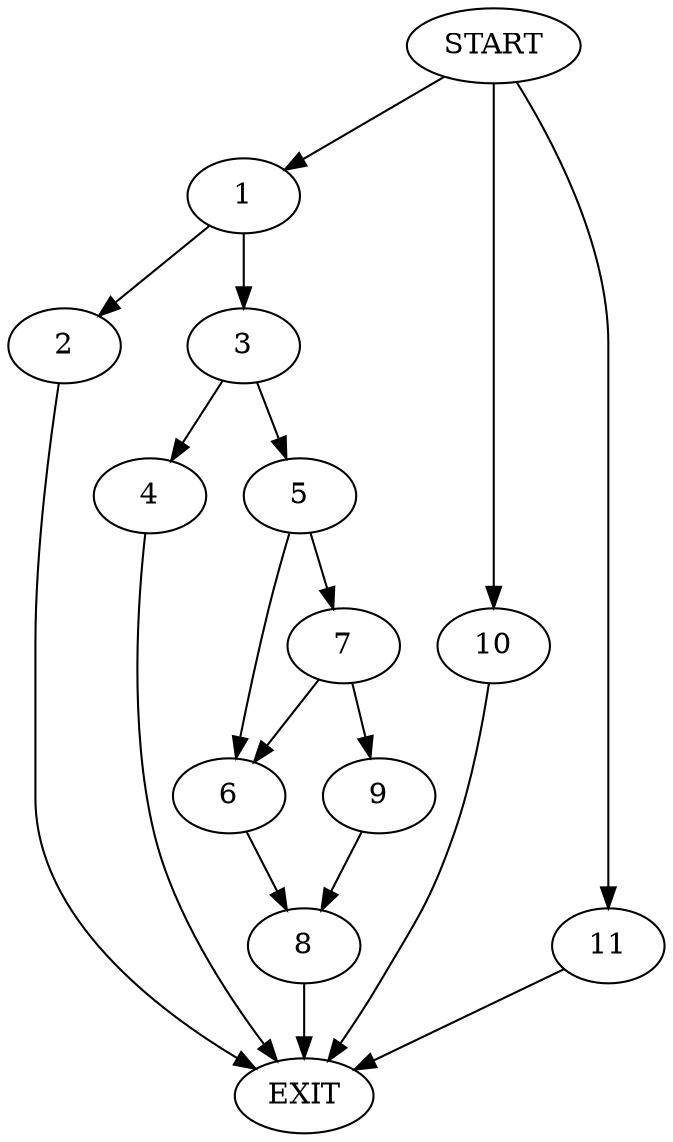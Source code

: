 digraph {
0 [label="START"]
12 [label="EXIT"]
0 -> 1
1 -> 2
1 -> 3
2 -> 12
3 -> 4
3 -> 5
4 -> 12
5 -> 6
5 -> 7
6 -> 8
7 -> 6
7 -> 9
9 -> 8
8 -> 12
0 -> 10
10 -> 12
0 -> 11
11 -> 12
}
